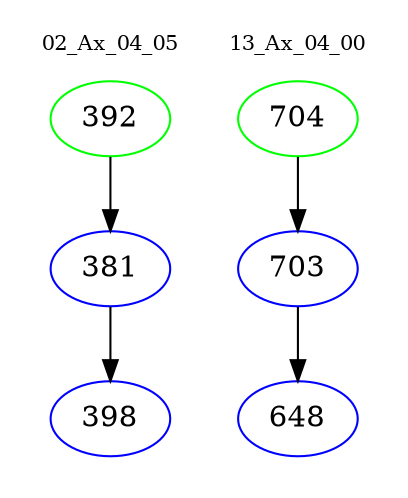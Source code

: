 digraph{
subgraph cluster_0 {
color = white
label = "02_Ax_04_05";
fontsize=10;
T0_392 [label="392", color="green"]
T0_392 -> T0_381 [color="black"]
T0_381 [label="381", color="blue"]
T0_381 -> T0_398 [color="black"]
T0_398 [label="398", color="blue"]
}
subgraph cluster_1 {
color = white
label = "13_Ax_04_00";
fontsize=10;
T1_704 [label="704", color="green"]
T1_704 -> T1_703 [color="black"]
T1_703 [label="703", color="blue"]
T1_703 -> T1_648 [color="black"]
T1_648 [label="648", color="blue"]
}
}
